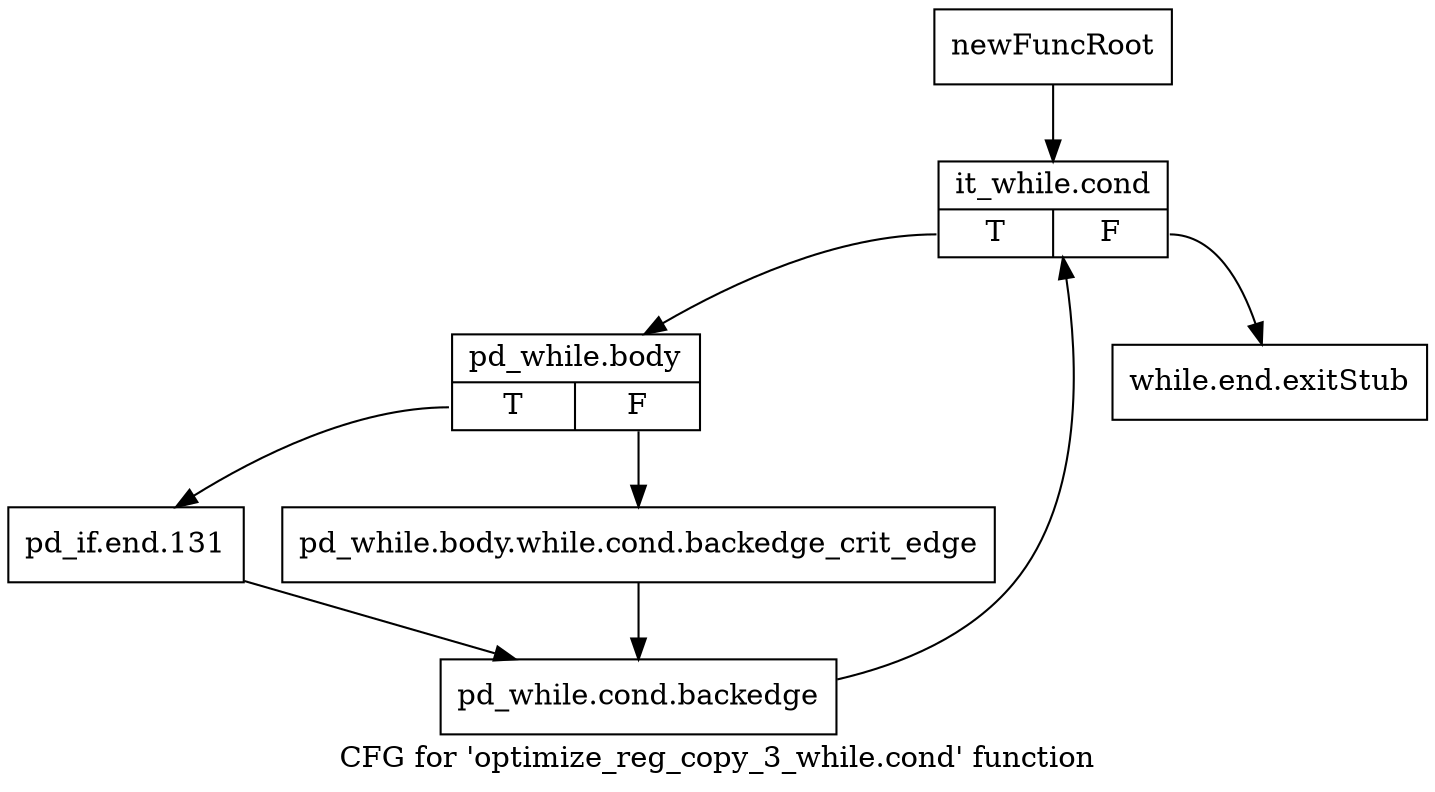 digraph "CFG for 'optimize_reg_copy_3_while.cond' function" {
	label="CFG for 'optimize_reg_copy_3_while.cond' function";

	Node0xba58f80 [shape=record,label="{newFuncRoot}"];
	Node0xba58f80 -> Node0xba59020;
	Node0xba58fd0 [shape=record,label="{while.end.exitStub}"];
	Node0xba59020 [shape=record,label="{it_while.cond|{<s0>T|<s1>F}}"];
	Node0xba59020:s0 -> Node0xba59070;
	Node0xba59020:s1 -> Node0xba58fd0;
	Node0xba59070 [shape=record,label="{pd_while.body|{<s0>T|<s1>F}}"];
	Node0xba59070:s0 -> Node0xba59110;
	Node0xba59070:s1 -> Node0xba590c0;
	Node0xba590c0 [shape=record,label="{pd_while.body.while.cond.backedge_crit_edge}"];
	Node0xba590c0 -> Node0xba59160;
	Node0xba59110 [shape=record,label="{pd_if.end.131}"];
	Node0xba59110 -> Node0xba59160;
	Node0xba59160 [shape=record,label="{pd_while.cond.backedge}"];
	Node0xba59160 -> Node0xba59020;
}
